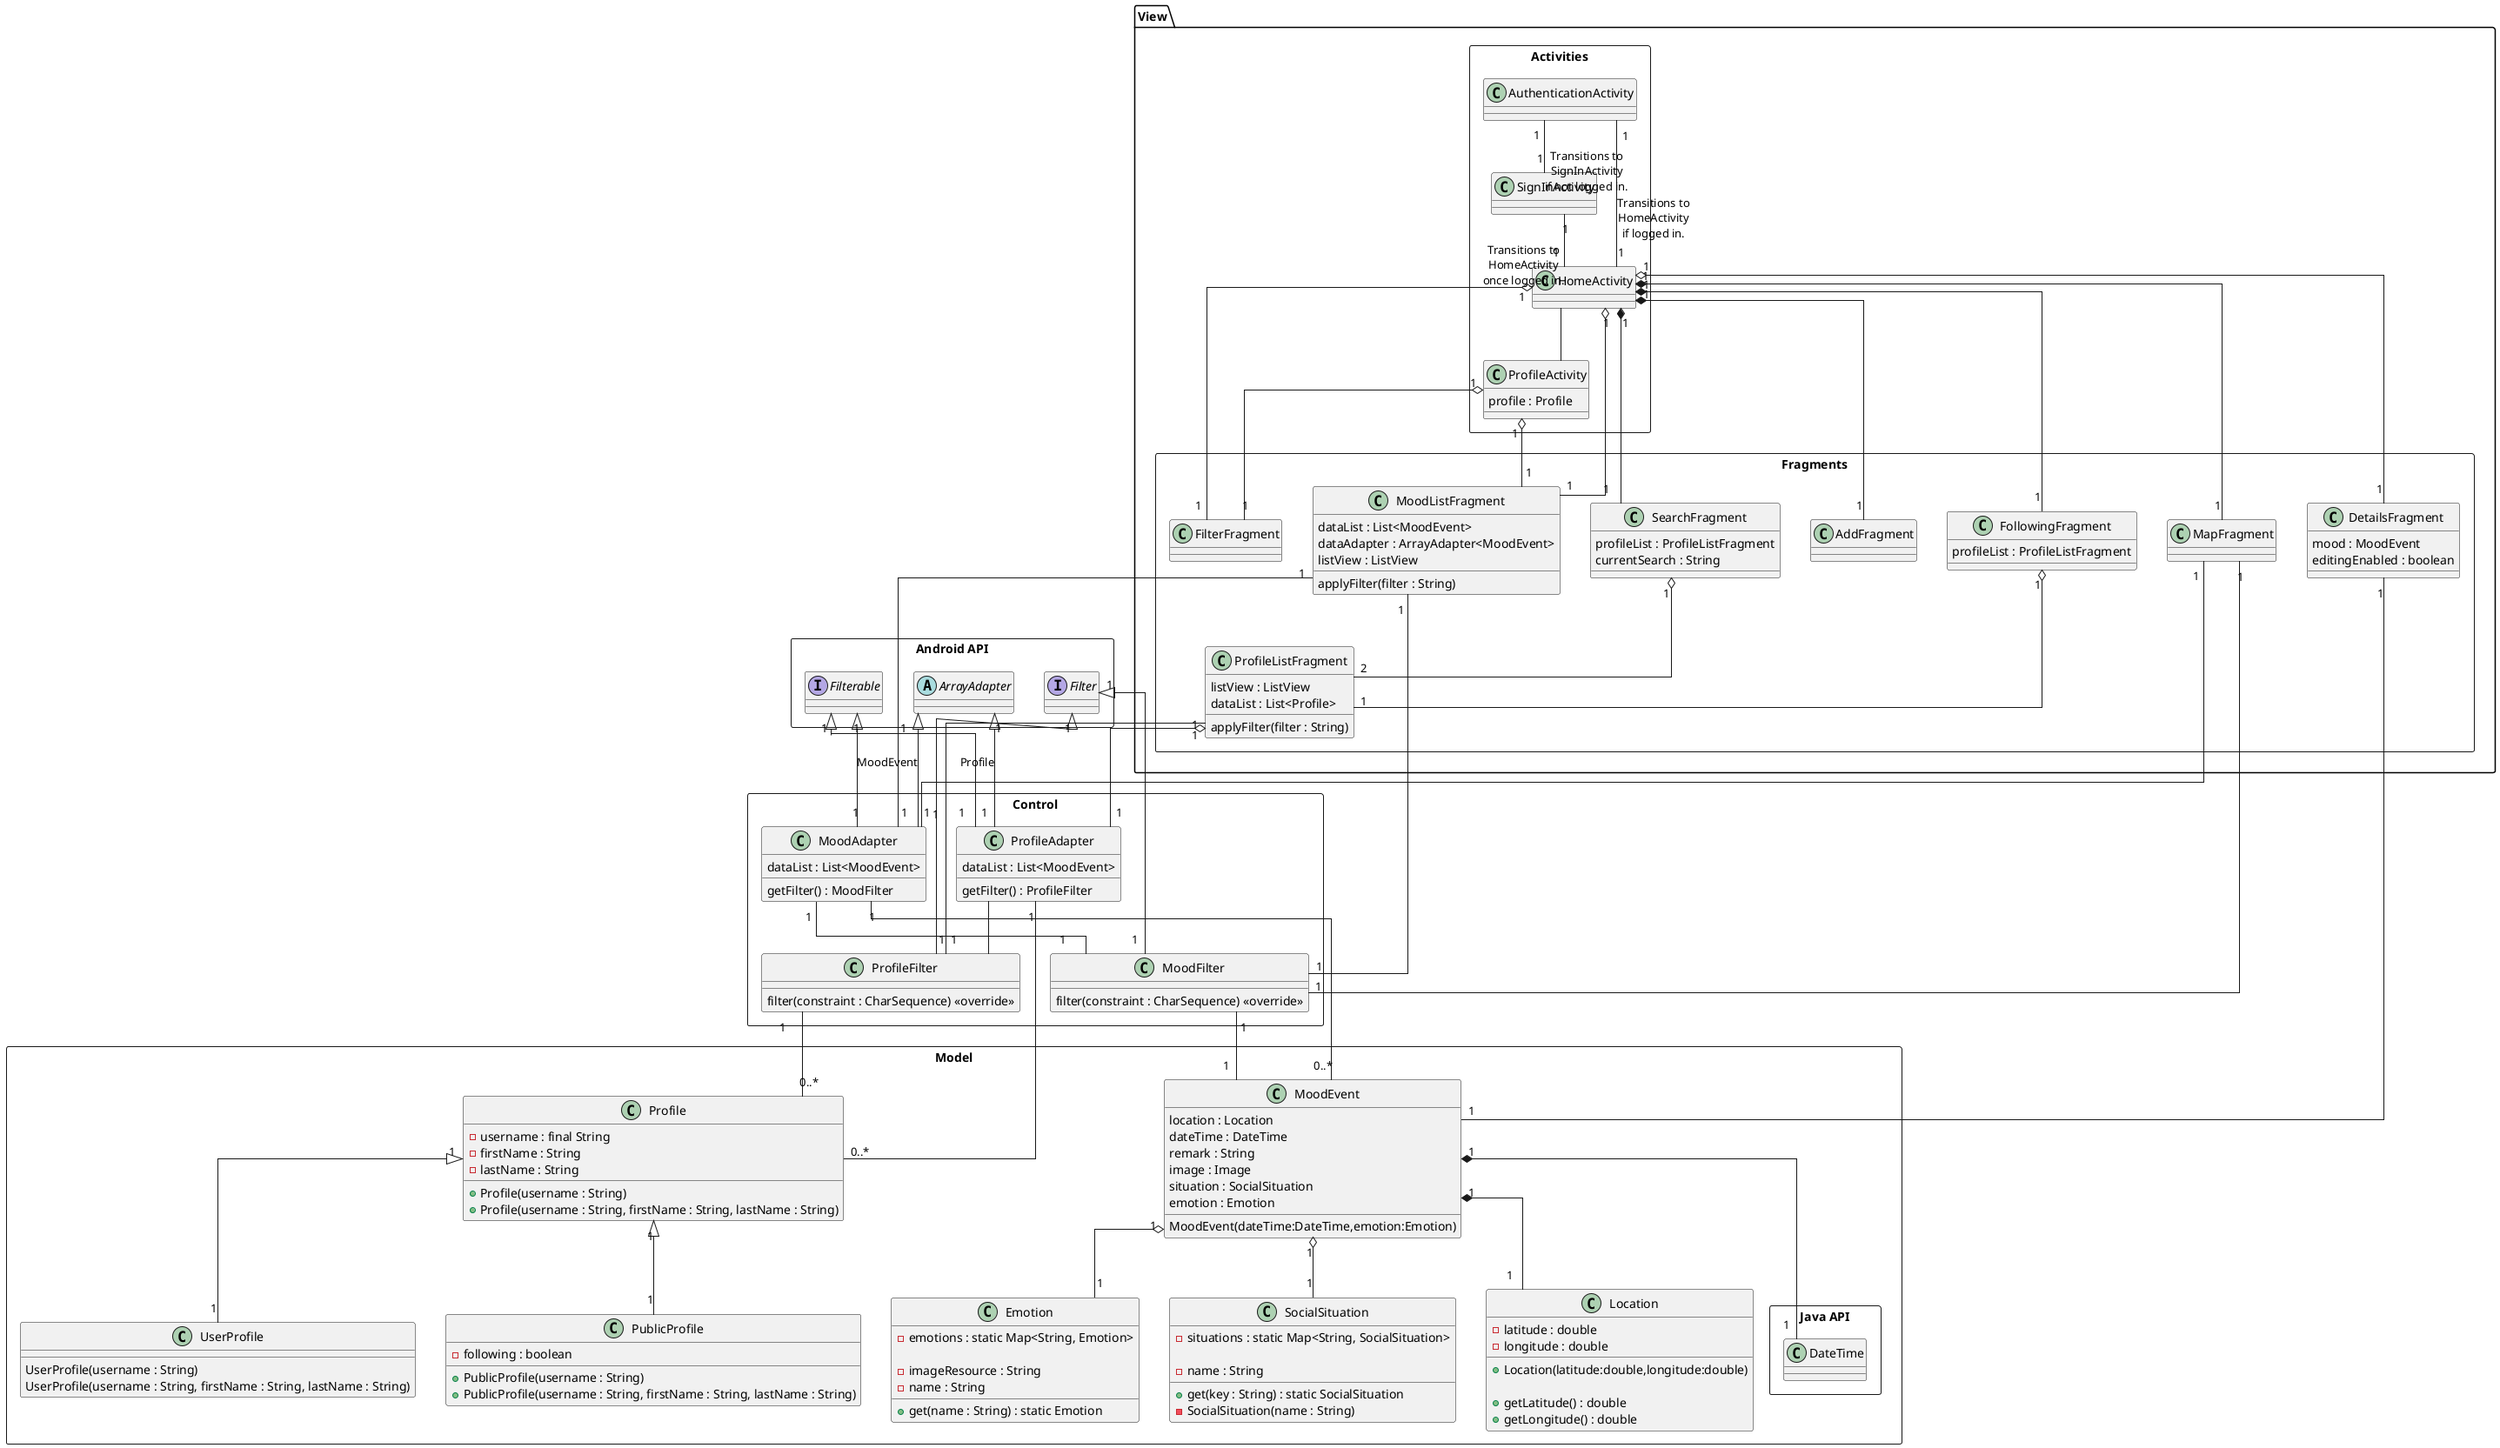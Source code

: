 @startuml

skinparam linetype ortho

package "View" {

    package "Activities" <<Rectangle>> {

        class AuthenticationActivity

        class SignInActivity

        class HomeActivity

        class ProfileActivity {
            profile : Profile
        }

        AuthenticationActivity "1" -- "1" HomeActivity : "Transitions to\nHomeActivity\nif logged in."
        AuthenticationActivity "1" -- "1" SignInActivity : "Transitions to\nSignInActivity\nif not logged in."
        SignInActivity "1" -- "1" HomeActivity : "Transitions to\nHomeActivity\nonce logged in."
        HomeActivity -- ProfileActivity
    }

    package "Fragments" <<Rectangle>> {

        class MoodListFragment {
            dataList : List<MoodEvent> 
            dataAdapter : ArrayAdapter<MoodEvent> 
            listView : ListView

            applyFilter(filter : String)
        }

        class SearchFragment {
            profileList : ProfileListFragment
            currentSearch : String
        }

        class AddFragment {
        }

        class FollowingFragment {
            profileList : ProfileListFragment
        }

        class DetailsFragment {
            mood : MoodEvent
            editingEnabled : boolean
        }

        class ProfileListFragment {
            listView : ListView
            dataList : List<Profile>

            applyFilter(filter : String)
        }

        HomeActivity "1" *-- "1" MapFragment
        HomeActivity "1" o-- "1" MoodListFragment
        HomeActivity "1" *-- "1" SearchFragment
        HomeActivity "1" *-- "1" AddFragment
        HomeActivity "1" *-- "1" FollowingFragment
        HomeActivity "1" o-- "1" FilterFragment
        HomeActivity "1" o-- "1" DetailsFragment
        ProfileActivity "1" o-- "1" MoodListFragment
        ProfileActivity "1" o-- "1" FilterFragment

        SearchFragment "1" o-- "2" ProfileListFragment
        FollowingFragment "1" o-- "1" ProfileListFragment

    }

}

package "Android API" <<Rectangle>> {

    interface Filterable
    interface Filter
    abstract class ArrayAdapter
}

package "Control" <<Rectangle>> {

    class MoodAdapter {
        dataList : List<MoodEvent>
        getFilter() : MoodFilter
    }

    class ProfileAdapter {
        dataList : List<MoodEvent>
        getFilter() : ProfileFilter
    }

    class MoodFilter {
        filter(constraint : CharSequence) <<override>>
    }

    class ProfileFilter {
        filter(constraint : CharSequence) <<override>>
    }
    
    Filterable "1" <|-- "1" MoodAdapter
    ArrayAdapter "1" <|-- "1" MoodAdapter : MoodEvent

    Filterable "1" <|-- "1" ProfileAdapter
    ArrayAdapter "1" <|-- "1" ProfileAdapter : Profile
    
    Filter "1" <|-- "1" MoodFilter
    Filter "1" <|-- "1" ProfileFilter

    ProfileAdapter -- ProfileFilter
    MoodAdapter "1" -- "1" MoodFilter 
}

MapFragment "1" -- "1" MoodAdapter
MoodListFragment "1" -- "1" MoodAdapter
MoodListFragment "1" -- "1" MoodFilter

ProfileListFragment "1" o-- "1" ProfileAdapter
ProfileListFragment "1" -- "1" ProfileFilter

MapFragment "1" -- "1" MoodFilter

package "Model" <<Rectangle>> {

    class UserProfile {
        UserProfile(username : String)
        UserProfile(username : String, firstName : String, lastName : String)
    }

    class MoodEvent {
        location : Location 
        dateTime : DateTime 
        remark : String 
        image : Image 
        situation : SocialSituation 
        emotion : Emotion
        MoodEvent(dateTime:DateTime,emotion:Emotion)
    }

    class Emotion {
        -emotions : static Map<String, Emotion>
        +get(name : String) : static Emotion

        -imageResource : String 
        -name : String 
    }

    class SocialSituation {
        -situations : static Map<String, SocialSituation>
        +get(key : String) : static SocialSituation

        -name : String
        -SocialSituation(name : String)
    }

    class Location {
        -latitude : double
        -longitude : double

        +Location(latitude:double,longitude:double)

        +getLatitude() : double
        +getLongitude() : double
    }

    class Profile {
        -username : final String
        -firstName : String
        -lastName : String

        +Profile(username : String)
        +Profile(username : String, firstName : String, lastName : String)
    }

    class PublicProfile {
        -following : boolean

        +PublicProfile(username : String)
        +PublicProfile(username : String, firstName : String, lastName : String)
    }

    package "Java API" <<Rectangle>> {
    class DateTime
    }   

    MoodEvent "1" o-- "1" Emotion
    MoodEvent "1" *-- "1" Location
    MoodEvent "1" o-- "1" SocialSituation
    MoodEvent "1" *-- "1" DateTime

    Profile "1" <|-- "1" UserProfile
    Profile "1" <|-- "1" PublicProfile

}

MoodAdapter "1" -- "0..*" MoodEvent
ProfileAdapter "1" -- "0..*" Profile

MoodFilter "1" -- "1" MoodEvent
ProfileFilter "1" -- "0..*" Profile

DetailsFragment "1" -- "1" MoodEvent

@enduml
